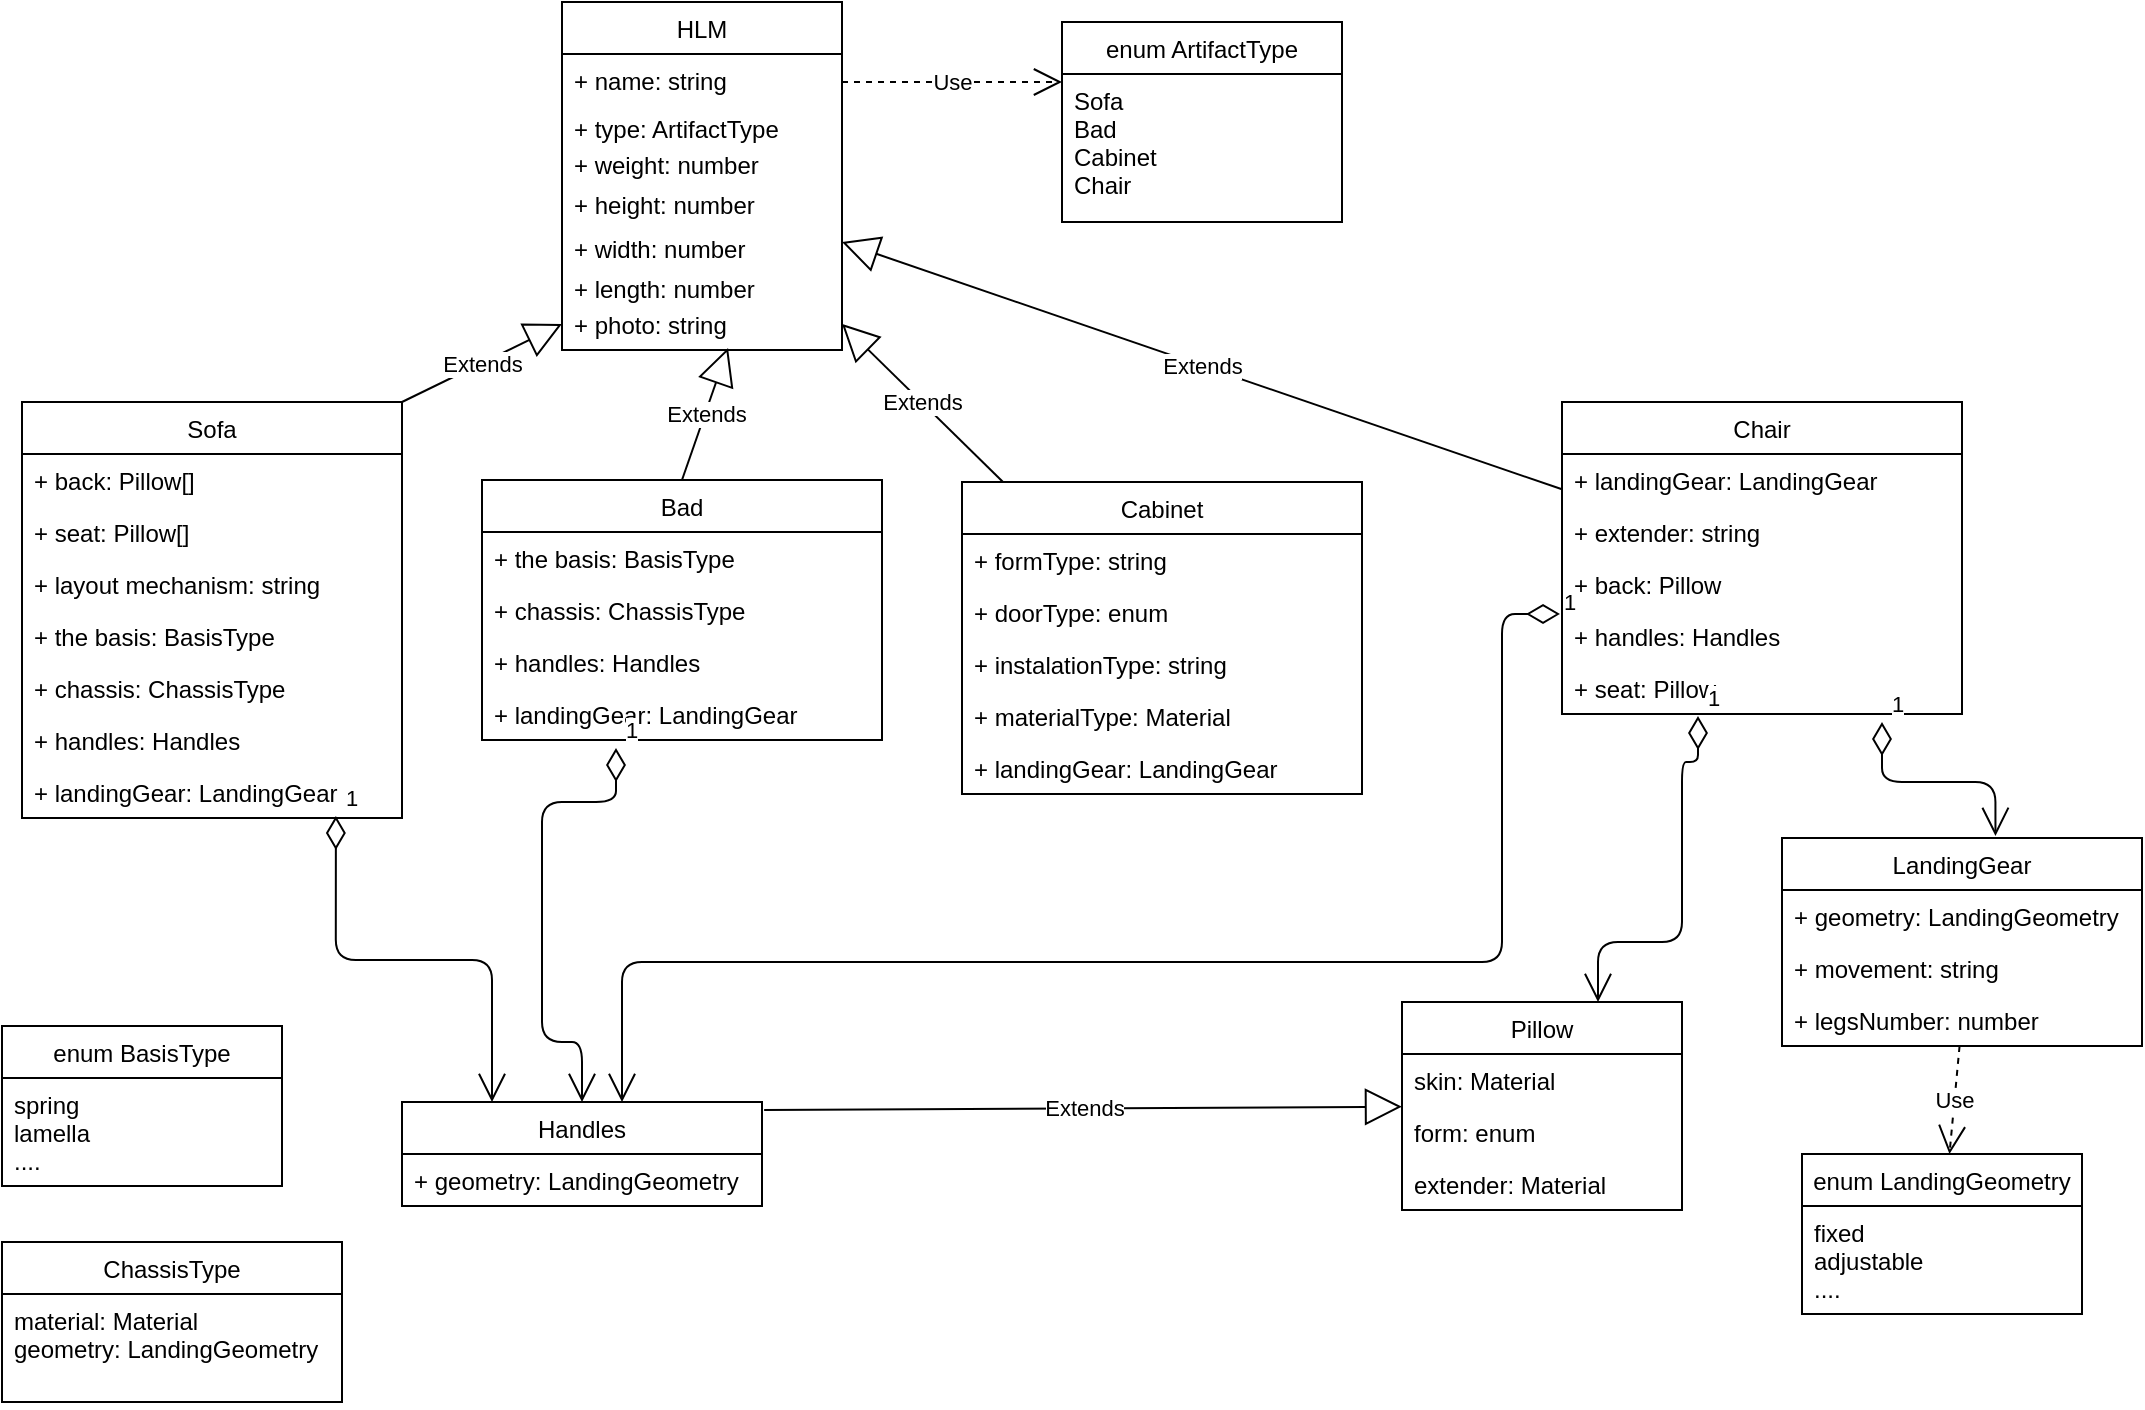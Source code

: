 <mxfile version="12.3.7" type="device" pages="1"><diagram id="yox3F5Q93wOf0M0UK2uu" name="Page-1"><mxGraphModel dx="1422" dy="745" grid="1" gridSize="10" guides="1" tooltips="1" connect="1" arrows="1" fold="1" page="1" pageScale="1" pageWidth="850" pageHeight="1100" math="0" shadow="0"><root><mxCell id="0"/><mxCell id="1" parent="0"/><mxCell id="1Fxg89RRxLLXh66hPfT0-17" value="HLM" style="swimlane;fontStyle=0;childLayout=stackLayout;horizontal=1;startSize=26;fillColor=none;horizontalStack=0;resizeParent=1;resizeParentMax=0;resizeLast=0;collapsible=1;marginBottom=0;" parent="1" vertex="1"><mxGeometry x="320" y="40" width="140" height="174" as="geometry"/></mxCell><mxCell id="1Fxg89RRxLLXh66hPfT0-18" value="+ name: string" style="text;strokeColor=none;fillColor=none;align=left;verticalAlign=top;spacingLeft=4;spacingRight=4;overflow=hidden;rotatable=0;points=[[0,0.5],[1,0.5]];portConstraint=eastwest;" parent="1Fxg89RRxLLXh66hPfT0-17" vertex="1"><mxGeometry y="26" width="140" height="24" as="geometry"/></mxCell><mxCell id="1Fxg89RRxLLXh66hPfT0-19" value="+ type: ArtifactType" style="text;strokeColor=none;fillColor=none;align=left;verticalAlign=top;spacingLeft=4;spacingRight=4;overflow=hidden;rotatable=0;points=[[0,0.5],[1,0.5]];portConstraint=eastwest;" parent="1Fxg89RRxLLXh66hPfT0-17" vertex="1"><mxGeometry y="50" width="140" height="18" as="geometry"/></mxCell><mxCell id="1Fxg89RRxLLXh66hPfT0-21" value="+ weight: number" style="text;strokeColor=none;fillColor=none;align=left;verticalAlign=top;spacingLeft=4;spacingRight=4;overflow=hidden;rotatable=0;points=[[0,0.5],[1,0.5]];portConstraint=eastwest;" parent="1Fxg89RRxLLXh66hPfT0-17" vertex="1"><mxGeometry y="68" width="140" height="20" as="geometry"/></mxCell><mxCell id="1Fxg89RRxLLXh66hPfT0-20" value="+ height: number" style="text;strokeColor=none;fillColor=none;align=left;verticalAlign=top;spacingLeft=4;spacingRight=4;overflow=hidden;rotatable=0;points=[[0,0.5],[1,0.5]];portConstraint=eastwest;" parent="1Fxg89RRxLLXh66hPfT0-17" vertex="1"><mxGeometry y="88" width="140" height="22" as="geometry"/></mxCell><mxCell id="1Fxg89RRxLLXh66hPfT0-22" value="+ width: number" style="text;strokeColor=none;fillColor=none;align=left;verticalAlign=top;spacingLeft=4;spacingRight=4;overflow=hidden;rotatable=0;points=[[0,0.5],[1,0.5]];portConstraint=eastwest;" parent="1Fxg89RRxLLXh66hPfT0-17" vertex="1"><mxGeometry y="110" width="140" height="20" as="geometry"/></mxCell><mxCell id="1Fxg89RRxLLXh66hPfT0-23" value="+ length: number" style="text;strokeColor=none;fillColor=none;align=left;verticalAlign=top;spacingLeft=4;spacingRight=4;overflow=hidden;rotatable=0;points=[[0,0.5],[1,0.5]];portConstraint=eastwest;" parent="1Fxg89RRxLLXh66hPfT0-17" vertex="1"><mxGeometry y="130" width="140" height="18" as="geometry"/></mxCell><mxCell id="1Fxg89RRxLLXh66hPfT0-25" value="+ photo: string" style="text;strokeColor=none;fillColor=none;align=left;verticalAlign=top;spacingLeft=4;spacingRight=4;overflow=hidden;rotatable=0;points=[[0,0.5],[1,0.5]];portConstraint=eastwest;" parent="1Fxg89RRxLLXh66hPfT0-17" vertex="1"><mxGeometry y="148" width="140" height="26" as="geometry"/></mxCell><mxCell id="1Fxg89RRxLLXh66hPfT0-27" value="Sofa" style="swimlane;fontStyle=0;childLayout=stackLayout;horizontal=1;startSize=26;fillColor=none;horizontalStack=0;resizeParent=1;resizeParentMax=0;resizeLast=0;collapsible=1;marginBottom=0;" parent="1" vertex="1"><mxGeometry x="50" y="240" width="190" height="208" as="geometry"/></mxCell><mxCell id="1Fxg89RRxLLXh66hPfT0-28" value="+ back: Pillow[]" style="text;strokeColor=none;fillColor=none;align=left;verticalAlign=top;spacingLeft=4;spacingRight=4;overflow=hidden;rotatable=0;points=[[0,0.5],[1,0.5]];portConstraint=eastwest;" parent="1Fxg89RRxLLXh66hPfT0-27" vertex="1"><mxGeometry y="26" width="190" height="26" as="geometry"/></mxCell><mxCell id="1Fxg89RRxLLXh66hPfT0-29" value="+ seat: Pillow[]" style="text;strokeColor=none;fillColor=none;align=left;verticalAlign=top;spacingLeft=4;spacingRight=4;overflow=hidden;rotatable=0;points=[[0,0.5],[1,0.5]];portConstraint=eastwest;" parent="1Fxg89RRxLLXh66hPfT0-27" vertex="1"><mxGeometry y="52" width="190" height="26" as="geometry"/></mxCell><mxCell id="1Fxg89RRxLLXh66hPfT0-33" value="+ layout mechanism: string" style="text;strokeColor=none;fillColor=none;align=left;verticalAlign=top;spacingLeft=4;spacingRight=4;overflow=hidden;rotatable=0;points=[[0,0.5],[1,0.5]];portConstraint=eastwest;" parent="1Fxg89RRxLLXh66hPfT0-27" vertex="1"><mxGeometry y="78" width="190" height="26" as="geometry"/></mxCell><mxCell id="1Fxg89RRxLLXh66hPfT0-34" value="+ the basis: BasisType" style="text;strokeColor=none;fillColor=none;align=left;verticalAlign=top;spacingLeft=4;spacingRight=4;overflow=hidden;rotatable=0;points=[[0,0.5],[1,0.5]];portConstraint=eastwest;" parent="1Fxg89RRxLLXh66hPfT0-27" vertex="1"><mxGeometry y="104" width="190" height="26" as="geometry"/></mxCell><mxCell id="1Fxg89RRxLLXh66hPfT0-32" value="+ chassis: ChassisType" style="text;strokeColor=none;fillColor=none;align=left;verticalAlign=top;spacingLeft=4;spacingRight=4;overflow=hidden;rotatable=0;points=[[0,0.5],[1,0.5]];portConstraint=eastwest;" parent="1Fxg89RRxLLXh66hPfT0-27" vertex="1"><mxGeometry y="130" width="190" height="26" as="geometry"/></mxCell><mxCell id="1Fxg89RRxLLXh66hPfT0-38" value="+ handles: Handles" style="text;strokeColor=none;fillColor=none;align=left;verticalAlign=top;spacingLeft=4;spacingRight=4;overflow=hidden;rotatable=0;points=[[0,0.5],[1,0.5]];portConstraint=eastwest;" parent="1Fxg89RRxLLXh66hPfT0-27" vertex="1"><mxGeometry y="156" width="190" height="26" as="geometry"/></mxCell><mxCell id="1Fxg89RRxLLXh66hPfT0-30" value="+ landingGear: LandingGear" style="text;strokeColor=none;fillColor=none;align=left;verticalAlign=top;spacingLeft=4;spacingRight=4;overflow=hidden;rotatable=0;points=[[0,0.5],[1,0.5]];portConstraint=eastwest;" parent="1Fxg89RRxLLXh66hPfT0-27" vertex="1"><mxGeometry y="182" width="190" height="26" as="geometry"/></mxCell><mxCell id="1Fxg89RRxLLXh66hPfT0-39" value="Extends" style="endArrow=block;endSize=16;endFill=0;html=1;entryX=0;entryY=0.5;entryDx=0;entryDy=0;" parent="1" target="1Fxg89RRxLLXh66hPfT0-25" edge="1"><mxGeometry width="160" relative="1" as="geometry"><mxPoint x="240" y="240" as="sourcePoint"/><mxPoint x="400" y="320" as="targetPoint"/></mxGeometry></mxCell><mxCell id="1Fxg89RRxLLXh66hPfT0-40" value="Bad" style="swimlane;fontStyle=0;childLayout=stackLayout;horizontal=1;startSize=26;fillColor=none;horizontalStack=0;resizeParent=1;resizeParentMax=0;resizeLast=0;collapsible=1;marginBottom=0;" parent="1" vertex="1"><mxGeometry x="280" y="279" width="200" height="130" as="geometry"/></mxCell><mxCell id="1Fxg89RRxLLXh66hPfT0-41" value="+ the basis: BasisType" style="text;strokeColor=none;fillColor=none;align=left;verticalAlign=top;spacingLeft=4;spacingRight=4;overflow=hidden;rotatable=0;points=[[0,0.5],[1,0.5]];portConstraint=eastwest;" parent="1Fxg89RRxLLXh66hPfT0-40" vertex="1"><mxGeometry y="26" width="200" height="26" as="geometry"/></mxCell><mxCell id="1Fxg89RRxLLXh66hPfT0-42" value="+ chassis: ChassisType" style="text;strokeColor=none;fillColor=none;align=left;verticalAlign=top;spacingLeft=4;spacingRight=4;overflow=hidden;rotatable=0;points=[[0,0.5],[1,0.5]];portConstraint=eastwest;" parent="1Fxg89RRxLLXh66hPfT0-40" vertex="1"><mxGeometry y="52" width="200" height="26" as="geometry"/></mxCell><mxCell id="1Fxg89RRxLLXh66hPfT0-45" value="+ handles: Handles" style="text;strokeColor=none;fillColor=none;align=left;verticalAlign=top;spacingLeft=4;spacingRight=4;overflow=hidden;rotatable=0;points=[[0,0.5],[1,0.5]];portConstraint=eastwest;" parent="1Fxg89RRxLLXh66hPfT0-40" vertex="1"><mxGeometry y="78" width="200" height="26" as="geometry"/></mxCell><mxCell id="1Fxg89RRxLLXh66hPfT0-43" value="+ landingGear: LandingGear" style="text;strokeColor=none;fillColor=none;align=left;verticalAlign=top;spacingLeft=4;spacingRight=4;overflow=hidden;rotatable=0;points=[[0,0.5],[1,0.5]];portConstraint=eastwest;" parent="1Fxg89RRxLLXh66hPfT0-40" vertex="1"><mxGeometry y="104" width="200" height="26" as="geometry"/></mxCell><mxCell id="1Fxg89RRxLLXh66hPfT0-46" value="Extends" style="endArrow=block;endSize=16;endFill=0;html=1;entryX=0.593;entryY=0.962;entryDx=0;entryDy=0;entryPerimeter=0;exitX=0.5;exitY=0;exitDx=0;exitDy=0;" parent="1" source="1Fxg89RRxLLXh66hPfT0-40" target="1Fxg89RRxLLXh66hPfT0-25" edge="1"><mxGeometry width="160" relative="1" as="geometry"><mxPoint x="410" y="280" as="sourcePoint"/><mxPoint x="570" y="280" as="targetPoint"/></mxGeometry></mxCell><mxCell id="1Fxg89RRxLLXh66hPfT0-47" value="Cabinet" style="swimlane;fontStyle=0;childLayout=stackLayout;horizontal=1;startSize=26;fillColor=none;horizontalStack=0;resizeParent=1;resizeParentMax=0;resizeLast=0;collapsible=1;marginBottom=0;" parent="1" vertex="1"><mxGeometry x="520" y="280" width="200" height="156" as="geometry"/></mxCell><mxCell id="1Fxg89RRxLLXh66hPfT0-48" value="+ formType: string" style="text;strokeColor=none;fillColor=none;align=left;verticalAlign=top;spacingLeft=4;spacingRight=4;overflow=hidden;rotatable=0;points=[[0,0.5],[1,0.5]];portConstraint=eastwest;" parent="1Fxg89RRxLLXh66hPfT0-47" vertex="1"><mxGeometry y="26" width="200" height="26" as="geometry"/></mxCell><mxCell id="1Fxg89RRxLLXh66hPfT0-49" value="+ doorType: enum" style="text;strokeColor=none;fillColor=none;align=left;verticalAlign=top;spacingLeft=4;spacingRight=4;overflow=hidden;rotatable=0;points=[[0,0.5],[1,0.5]];portConstraint=eastwest;" parent="1Fxg89RRxLLXh66hPfT0-47" vertex="1"><mxGeometry y="52" width="200" height="26" as="geometry"/></mxCell><mxCell id="1Fxg89RRxLLXh66hPfT0-50" value="+ instalationType: string" style="text;strokeColor=none;fillColor=none;align=left;verticalAlign=top;spacingLeft=4;spacingRight=4;overflow=hidden;rotatable=0;points=[[0,0.5],[1,0.5]];portConstraint=eastwest;" parent="1Fxg89RRxLLXh66hPfT0-47" vertex="1"><mxGeometry y="78" width="200" height="26" as="geometry"/></mxCell><mxCell id="1Fxg89RRxLLXh66hPfT0-51" value="+ materialType: Material" style="text;strokeColor=none;fillColor=none;align=left;verticalAlign=top;spacingLeft=4;spacingRight=4;overflow=hidden;rotatable=0;points=[[0,0.5],[1,0.5]];portConstraint=eastwest;" parent="1Fxg89RRxLLXh66hPfT0-47" vertex="1"><mxGeometry y="104" width="200" height="26" as="geometry"/></mxCell><mxCell id="1Fxg89RRxLLXh66hPfT0-83" value="+ landingGear: LandingGear" style="text;strokeColor=none;fillColor=none;align=left;verticalAlign=top;spacingLeft=4;spacingRight=4;overflow=hidden;rotatable=0;points=[[0,0.5],[1,0.5]];portConstraint=eastwest;" parent="1Fxg89RRxLLXh66hPfT0-47" vertex="1"><mxGeometry y="130" width="200" height="26" as="geometry"/></mxCell><mxCell id="1Fxg89RRxLLXh66hPfT0-52" value="Extends" style="endArrow=block;endSize=16;endFill=0;html=1;entryX=1;entryY=0.5;entryDx=0;entryDy=0;" parent="1" source="1Fxg89RRxLLXh66hPfT0-47" target="1Fxg89RRxLLXh66hPfT0-25" edge="1"><mxGeometry width="160" relative="1" as="geometry"><mxPoint x="560" y="470" as="sourcePoint"/><mxPoint x="720" y="470" as="targetPoint"/></mxGeometry></mxCell><mxCell id="1Fxg89RRxLLXh66hPfT0-53" value="Сhair" style="swimlane;fontStyle=0;childLayout=stackLayout;horizontal=1;startSize=26;fillColor=none;horizontalStack=0;resizeParent=1;resizeParentMax=0;resizeLast=0;collapsible=1;marginBottom=0;" parent="1" vertex="1"><mxGeometry x="820" y="240" width="200" height="156" as="geometry"/></mxCell><mxCell id="1Fxg89RRxLLXh66hPfT0-54" value="+ landingGear: LandingGear" style="text;strokeColor=none;fillColor=none;align=left;verticalAlign=top;spacingLeft=4;spacingRight=4;overflow=hidden;rotatable=0;points=[[0,0.5],[1,0.5]];portConstraint=eastwest;" parent="1Fxg89RRxLLXh66hPfT0-53" vertex="1"><mxGeometry y="26" width="200" height="26" as="geometry"/></mxCell><mxCell id="1Fxg89RRxLLXh66hPfT0-62" value="+ extender: string" style="text;strokeColor=none;fillColor=none;align=left;verticalAlign=top;spacingLeft=4;spacingRight=4;overflow=hidden;rotatable=0;points=[[0,0.5],[1,0.5]];portConstraint=eastwest;" parent="1Fxg89RRxLLXh66hPfT0-53" vertex="1"><mxGeometry y="52" width="200" height="26" as="geometry"/></mxCell><mxCell id="1Fxg89RRxLLXh66hPfT0-64" value="+ back: Pillow" style="text;strokeColor=none;fillColor=none;align=left;verticalAlign=top;spacingLeft=4;spacingRight=4;overflow=hidden;rotatable=0;points=[[0,0.5],[1,0.5]];portConstraint=eastwest;" parent="1Fxg89RRxLLXh66hPfT0-53" vertex="1"><mxGeometry y="78" width="200" height="26" as="geometry"/></mxCell><mxCell id="1Fxg89RRxLLXh66hPfT0-61" value="+ handles: Handles" style="text;strokeColor=none;fillColor=none;align=left;verticalAlign=top;spacingLeft=4;spacingRight=4;overflow=hidden;rotatable=0;points=[[0,0.5],[1,0.5]];portConstraint=eastwest;" parent="1Fxg89RRxLLXh66hPfT0-53" vertex="1"><mxGeometry y="104" width="200" height="26" as="geometry"/></mxCell><mxCell id="1Fxg89RRxLLXh66hPfT0-84" value="+ seat: Pillow" style="text;strokeColor=none;fillColor=none;align=left;verticalAlign=top;spacingLeft=4;spacingRight=4;overflow=hidden;rotatable=0;points=[[0,0.5],[1,0.5]];portConstraint=eastwest;" parent="1Fxg89RRxLLXh66hPfT0-53" vertex="1"><mxGeometry y="130" width="200" height="26" as="geometry"/></mxCell><mxCell id="1Fxg89RRxLLXh66hPfT0-57" value="Extends" style="endArrow=block;endSize=16;endFill=0;html=1;entryX=1;entryY=0.5;entryDx=0;entryDy=0;" parent="1" source="1Fxg89RRxLLXh66hPfT0-53" target="1Fxg89RRxLLXh66hPfT0-22" edge="1"><mxGeometry width="160" relative="1" as="geometry"><mxPoint x="645" y="276" as="sourcePoint"/><mxPoint x="780" y="240" as="targetPoint"/></mxGeometry></mxCell><mxCell id="1Fxg89RRxLLXh66hPfT0-66" value="Handles" style="swimlane;fontStyle=0;childLayout=stackLayout;horizontal=1;startSize=26;fillColor=none;horizontalStack=0;resizeParent=1;resizeParentMax=0;resizeLast=0;collapsible=1;marginBottom=0;" parent="1" vertex="1"><mxGeometry x="240" y="590" width="180" height="52" as="geometry"/></mxCell><mxCell id="1Fxg89RRxLLXh66hPfT0-67" value="+ geometry: LandingGeometry" style="text;strokeColor=none;fillColor=none;align=left;verticalAlign=top;spacingLeft=4;spacingRight=4;overflow=hidden;rotatable=0;points=[[0,0.5],[1,0.5]];portConstraint=eastwest;" parent="1Fxg89RRxLLXh66hPfT0-66" vertex="1"><mxGeometry y="26" width="180" height="26" as="geometry"/></mxCell><mxCell id="1Fxg89RRxLLXh66hPfT0-72" value="1" style="endArrow=open;html=1;endSize=12;startArrow=diamondThin;startSize=14;startFill=0;edgeStyle=orthogonalEdgeStyle;align=left;verticalAlign=bottom;exitX=-0.005;exitY=0.077;exitDx=0;exitDy=0;exitPerimeter=0;" parent="1" source="1Fxg89RRxLLXh66hPfT0-61" target="1Fxg89RRxLLXh66hPfT0-66" edge="1"><mxGeometry x="-1" y="3" relative="1" as="geometry"><mxPoint x="310" y="550" as="sourcePoint"/><mxPoint x="470" y="550" as="targetPoint"/><Array as="points"><mxPoint x="790" y="346"/><mxPoint x="790" y="520"/><mxPoint x="350" y="520"/></Array></mxGeometry></mxCell><mxCell id="1Fxg89RRxLLXh66hPfT0-73" value="LandingGear" style="swimlane;fontStyle=0;childLayout=stackLayout;horizontal=1;startSize=26;fillColor=none;horizontalStack=0;resizeParent=1;resizeParentMax=0;resizeLast=0;collapsible=1;marginBottom=0;" parent="1" vertex="1"><mxGeometry x="930" y="458" width="180" height="104" as="geometry"/></mxCell><mxCell id="1Fxg89RRxLLXh66hPfT0-94" value="+ geometry: LandingGeometry" style="text;strokeColor=none;fillColor=none;align=left;verticalAlign=top;spacingLeft=4;spacingRight=4;overflow=hidden;rotatable=0;points=[[0,0.5],[1,0.5]];portConstraint=eastwest;" parent="1Fxg89RRxLLXh66hPfT0-73" vertex="1"><mxGeometry y="26" width="180" height="26" as="geometry"/></mxCell><mxCell id="1Fxg89RRxLLXh66hPfT0-93" value="+ movement: string" style="text;strokeColor=none;fillColor=none;align=left;verticalAlign=top;spacingLeft=4;spacingRight=4;overflow=hidden;rotatable=0;points=[[0,0.5],[1,0.5]];portConstraint=eastwest;" parent="1Fxg89RRxLLXh66hPfT0-73" vertex="1"><mxGeometry y="52" width="180" height="26" as="geometry"/></mxCell><mxCell id="1Fxg89RRxLLXh66hPfT0-74" value="+ legsNumber: number" style="text;strokeColor=none;fillColor=none;align=left;verticalAlign=top;spacingLeft=4;spacingRight=4;overflow=hidden;rotatable=0;points=[[0,0.5],[1,0.5]];portConstraint=eastwest;" parent="1Fxg89RRxLLXh66hPfT0-73" vertex="1"><mxGeometry y="78" width="180" height="26" as="geometry"/></mxCell><mxCell id="1Fxg89RRxLLXh66hPfT0-85" value="Pillow" style="swimlane;fontStyle=0;childLayout=stackLayout;horizontal=1;startSize=26;fillColor=none;horizontalStack=0;resizeParent=1;resizeParentMax=0;resizeLast=0;collapsible=1;marginBottom=0;" parent="1" vertex="1"><mxGeometry x="740" y="540" width="140" height="104" as="geometry"/></mxCell><mxCell id="1Fxg89RRxLLXh66hPfT0-86" value="skin: Material" style="text;strokeColor=none;fillColor=none;align=left;verticalAlign=top;spacingLeft=4;spacingRight=4;overflow=hidden;rotatable=0;points=[[0,0.5],[1,0.5]];portConstraint=eastwest;" parent="1Fxg89RRxLLXh66hPfT0-85" vertex="1"><mxGeometry y="26" width="140" height="26" as="geometry"/></mxCell><mxCell id="nV_S9tRFzStkSYH5neIR-5" value="form: enum" style="text;strokeColor=none;fillColor=none;align=left;verticalAlign=top;spacingLeft=4;spacingRight=4;overflow=hidden;rotatable=0;points=[[0,0.5],[1,0.5]];portConstraint=eastwest;" vertex="1" parent="1Fxg89RRxLLXh66hPfT0-85"><mxGeometry y="52" width="140" height="26" as="geometry"/></mxCell><mxCell id="nV_S9tRFzStkSYH5neIR-7" value="extender: Material" style="text;strokeColor=none;fillColor=none;align=left;verticalAlign=top;spacingLeft=4;spacingRight=4;overflow=hidden;rotatable=0;points=[[0,0.5],[1,0.5]];portConstraint=eastwest;" vertex="1" parent="1Fxg89RRxLLXh66hPfT0-85"><mxGeometry y="78" width="140" height="26" as="geometry"/></mxCell><mxCell id="1Fxg89RRxLLXh66hPfT0-77" value="1" style="endArrow=open;html=1;endSize=12;startArrow=diamondThin;startSize=14;startFill=0;edgeStyle=orthogonalEdgeStyle;align=left;verticalAlign=bottom;entryX=0.593;entryY=-0.01;entryDx=0;entryDy=0;entryPerimeter=0;exitX=0.8;exitY=1.154;exitDx=0;exitDy=0;exitPerimeter=0;" parent="1" source="1Fxg89RRxLLXh66hPfT0-84" target="1Fxg89RRxLLXh66hPfT0-73" edge="1"><mxGeometry x="-1" y="3" relative="1" as="geometry"><mxPoint x="20" y="600" as="sourcePoint"/><mxPoint x="180" y="600" as="targetPoint"/><Array as="points"><mxPoint x="980" y="430"/><mxPoint x="1037" y="430"/></Array></mxGeometry></mxCell><mxCell id="1Fxg89RRxLLXh66hPfT0-95" value="1" style="endArrow=open;html=1;endSize=12;startArrow=diamondThin;startSize=14;startFill=0;edgeStyle=orthogonalEdgeStyle;align=left;verticalAlign=bottom;entryX=0.7;entryY=0;entryDx=0;entryDy=0;entryPerimeter=0;exitX=0.34;exitY=1.038;exitDx=0;exitDy=0;exitPerimeter=0;" parent="1" source="1Fxg89RRxLLXh66hPfT0-84" target="1Fxg89RRxLLXh66hPfT0-85" edge="1"><mxGeometry x="-1" y="3" relative="1" as="geometry"><mxPoint x="950" y="390" as="sourcePoint"/><mxPoint x="180" y="760" as="targetPoint"/><Array as="points"><mxPoint x="888" y="420"/><mxPoint x="880" y="420"/><mxPoint x="880" y="510"/><mxPoint x="838" y="510"/></Array></mxGeometry></mxCell><mxCell id="1Fxg89RRxLLXh66hPfT0-71" value="1" style="endArrow=open;html=1;endSize=12;startArrow=diamondThin;startSize=14;startFill=0;edgeStyle=orthogonalEdgeStyle;align=left;verticalAlign=bottom;entryX=0.5;entryY=0;entryDx=0;entryDy=0;exitX=0.335;exitY=1.154;exitDx=0;exitDy=0;exitPerimeter=0;" parent="1" source="1Fxg89RRxLLXh66hPfT0-43" target="1Fxg89RRxLLXh66hPfT0-66" edge="1"><mxGeometry x="-1" y="3" relative="1" as="geometry"><mxPoint x="310" y="540" as="sourcePoint"/><mxPoint x="470" y="540" as="targetPoint"/><Array as="points"><mxPoint x="347" y="440"/><mxPoint x="310" y="440"/><mxPoint x="310" y="560"/><mxPoint x="330" y="560"/></Array></mxGeometry></mxCell><mxCell id="1Fxg89RRxLLXh66hPfT0-70" value="1" style="endArrow=open;html=1;endSize=12;startArrow=diamondThin;startSize=14;startFill=0;edgeStyle=orthogonalEdgeStyle;align=left;verticalAlign=bottom;exitX=0.826;exitY=0.962;exitDx=0;exitDy=0;exitPerimeter=0;entryX=0.25;entryY=0;entryDx=0;entryDy=0;" parent="1" source="1Fxg89RRxLLXh66hPfT0-30" target="1Fxg89RRxLLXh66hPfT0-66" edge="1"><mxGeometry x="-1" y="3" relative="1" as="geometry"><mxPoint x="120" y="630" as="sourcePoint"/><mxPoint x="280" y="630" as="targetPoint"/></mxGeometry></mxCell><mxCell id="aAU6wSS_QHaIe0bk5BqP-2" value="enum ArtifactType" style="swimlane;fontStyle=0;childLayout=stackLayout;horizontal=1;startSize=26;fillColor=none;horizontalStack=0;resizeParent=1;resizeParentMax=0;resizeLast=0;collapsible=1;marginBottom=0;strokeColor=#000000;" parent="1" vertex="1"><mxGeometry x="570" y="50" width="140" height="100" as="geometry"/></mxCell><mxCell id="aAU6wSS_QHaIe0bk5BqP-3" value="Sofa&#10;Bad&#10;Cabinet&#10;Chair&#10;" style="text;strokeColor=none;fillColor=none;align=left;verticalAlign=top;spacingLeft=4;spacingRight=4;overflow=hidden;rotatable=0;points=[[0,0.5],[1,0.5]];portConstraint=eastwest;" parent="aAU6wSS_QHaIe0bk5BqP-2" vertex="1"><mxGeometry y="26" width="140" height="74" as="geometry"/></mxCell><mxCell id="aAU6wSS_QHaIe0bk5BqP-11" value="Use" style="endArrow=open;endSize=12;dashed=1;html=1;" parent="1" edge="1"><mxGeometry width="160" relative="1" as="geometry"><mxPoint x="460" y="80" as="sourcePoint"/><mxPoint x="570" y="80" as="targetPoint"/></mxGeometry></mxCell><mxCell id="aAU6wSS_QHaIe0bk5BqP-13" value="enum LandingGeometry" style="swimlane;fontStyle=0;childLayout=stackLayout;horizontal=1;startSize=26;fillColor=none;horizontalStack=0;resizeParent=1;resizeParentMax=0;resizeLast=0;collapsible=1;marginBottom=0;strokeColor=#000000;" parent="1" vertex="1"><mxGeometry x="940" y="616" width="140" height="80" as="geometry"/></mxCell><mxCell id="aAU6wSS_QHaIe0bk5BqP-14" value="fixed&#10;adjustable&#10;...." style="text;strokeColor=none;fillColor=none;align=left;verticalAlign=top;spacingLeft=4;spacingRight=4;overflow=hidden;rotatable=0;points=[[0,0.5],[1,0.5]];portConstraint=eastwest;" parent="aAU6wSS_QHaIe0bk5BqP-13" vertex="1"><mxGeometry y="26" width="140" height="54" as="geometry"/></mxCell><mxCell id="aAU6wSS_QHaIe0bk5BqP-18" value="Use" style="endArrow=open;endSize=12;dashed=1;html=1;" parent="1" source="1Fxg89RRxLLXh66hPfT0-74" target="aAU6wSS_QHaIe0bk5BqP-13" edge="1"><mxGeometry width="160" relative="1" as="geometry"><mxPoint x="1010" y="640" as="sourcePoint"/><mxPoint x="1170" y="640" as="targetPoint"/></mxGeometry></mxCell><mxCell id="nV_S9tRFzStkSYH5neIR-1" value="enum BasisType" style="swimlane;fontStyle=0;childLayout=stackLayout;horizontal=1;startSize=26;fillColor=none;horizontalStack=0;resizeParent=1;resizeParentMax=0;resizeLast=0;collapsible=1;marginBottom=0;strokeColor=#000000;" vertex="1" parent="1"><mxGeometry x="40" y="552" width="140" height="80" as="geometry"/></mxCell><mxCell id="nV_S9tRFzStkSYH5neIR-2" value="spring&#10;lamella&#10;...." style="text;strokeColor=none;fillColor=none;align=left;verticalAlign=top;spacingLeft=4;spacingRight=4;overflow=hidden;rotatable=0;points=[[0,0.5],[1,0.5]];portConstraint=eastwest;" vertex="1" parent="nV_S9tRFzStkSYH5neIR-1"><mxGeometry y="26" width="140" height="54" as="geometry"/></mxCell><mxCell id="nV_S9tRFzStkSYH5neIR-3" value="ChassisType" style="swimlane;fontStyle=0;childLayout=stackLayout;horizontal=1;startSize=26;fillColor=none;horizontalStack=0;resizeParent=1;resizeParentMax=0;resizeLast=0;collapsible=1;marginBottom=0;strokeColor=#000000;" vertex="1" parent="1"><mxGeometry x="40" y="660" width="170" height="80" as="geometry"/></mxCell><mxCell id="nV_S9tRFzStkSYH5neIR-4" value="material: Material&#10;geometry: LandingGeometry" style="text;strokeColor=none;fillColor=none;align=left;verticalAlign=top;spacingLeft=4;spacingRight=4;overflow=hidden;rotatable=0;points=[[0,0.5],[1,0.5]];portConstraint=eastwest;" vertex="1" parent="nV_S9tRFzStkSYH5neIR-3"><mxGeometry y="26" width="170" height="54" as="geometry"/></mxCell><mxCell id="nV_S9tRFzStkSYH5neIR-9" value="Extends" style="endArrow=block;endSize=16;endFill=0;html=1;exitX=1.006;exitY=0.077;exitDx=0;exitDy=0;exitPerimeter=0;" edge="1" parent="1" source="1Fxg89RRxLLXh66hPfT0-66" target="1Fxg89RRxLLXh66hPfT0-85"><mxGeometry width="160" relative="1" as="geometry"><mxPoint x="830" y="293.652" as="sourcePoint"/><mxPoint x="470" y="170" as="targetPoint"/></mxGeometry></mxCell></root></mxGraphModel></diagram></mxfile>
